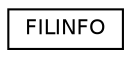 digraph "Graphical Class Hierarchy"
{
 // LATEX_PDF_SIZE
  edge [fontname="Helvetica",fontsize="10",labelfontname="Helvetica",labelfontsize="10"];
  node [fontname="Helvetica",fontsize="10",shape=record];
  rankdir="LR";
  Node0 [label="FILINFO",height=0.2,width=0.4,color="black", fillcolor="white", style="filled",URL="$struct_f_i_l_i_n_f_o.html",tooltip=" "];
}
